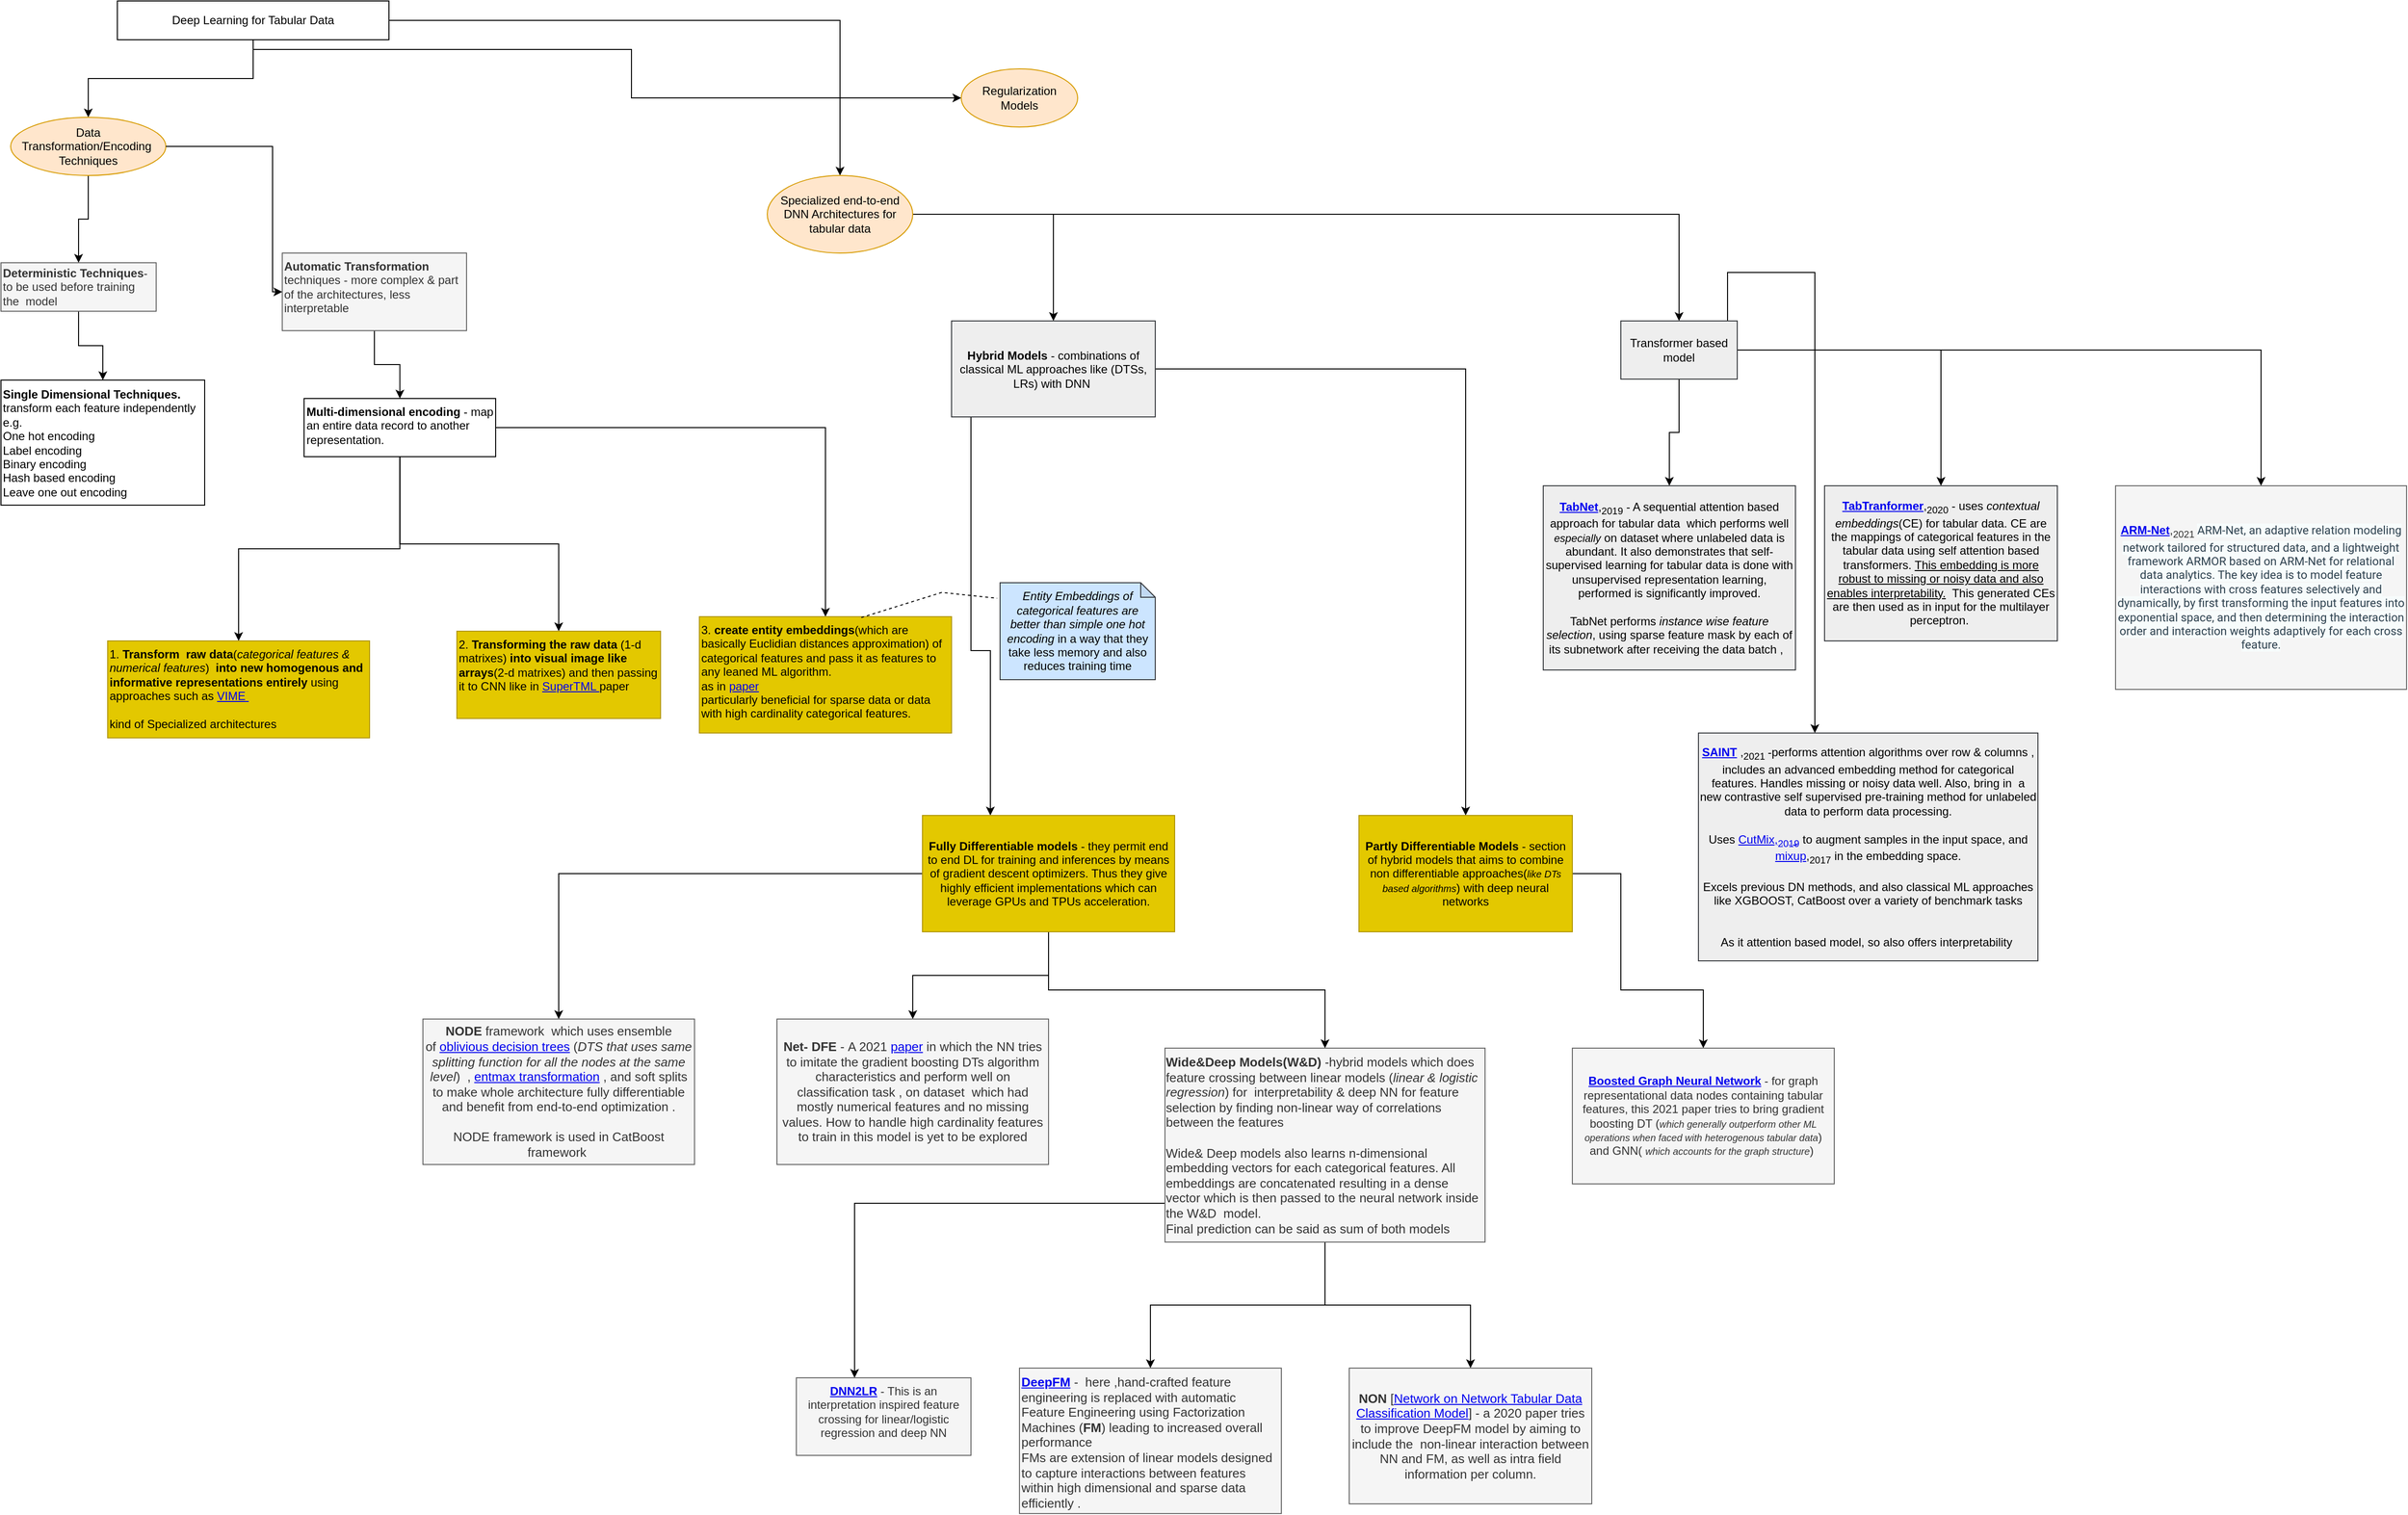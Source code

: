 <mxfile version="17.1.3" type="github">
  <diagram id="-sU3lRYDqtlFAzhdu7HP" name="Page-1">
    <mxGraphModel dx="1144" dy="501" grid="1" gridSize="10" guides="1" tooltips="1" connect="1" arrows="1" fold="1" page="1" pageScale="1" pageWidth="850" pageHeight="1100" math="0" shadow="0">
      <root>
        <mxCell id="0" />
        <mxCell id="1" parent="0" />
        <mxCell id="ol4tRR3ZWzO9gdeLCyDH-3" value="" style="edgeStyle=orthogonalEdgeStyle;rounded=0;orthogonalLoop=1;jettySize=auto;html=1;" edge="1" parent="1" source="ol4tRR3ZWzO9gdeLCyDH-1" target="ol4tRR3ZWzO9gdeLCyDH-2">
          <mxGeometry relative="1" as="geometry" />
        </mxCell>
        <mxCell id="ol4tRR3ZWzO9gdeLCyDH-5" value="" style="edgeStyle=orthogonalEdgeStyle;rounded=0;orthogonalLoop=1;jettySize=auto;html=1;" edge="1" parent="1" source="ol4tRR3ZWzO9gdeLCyDH-1" target="ol4tRR3ZWzO9gdeLCyDH-4">
          <mxGeometry relative="1" as="geometry" />
        </mxCell>
        <mxCell id="ol4tRR3ZWzO9gdeLCyDH-7" value="" style="edgeStyle=orthogonalEdgeStyle;rounded=0;orthogonalLoop=1;jettySize=auto;html=1;" edge="1" parent="1" source="ol4tRR3ZWzO9gdeLCyDH-1" target="ol4tRR3ZWzO9gdeLCyDH-6">
          <mxGeometry relative="1" as="geometry">
            <Array as="points">
              <mxPoint x="270" y="70" />
              <mxPoint x="660" y="70" />
            </Array>
          </mxGeometry>
        </mxCell>
        <mxCell id="ol4tRR3ZWzO9gdeLCyDH-1" value="Deep Learning for Tabular Data" style="rounded=0;whiteSpace=wrap;html=1;" vertex="1" parent="1">
          <mxGeometry x="130" y="20" width="280" height="40" as="geometry" />
        </mxCell>
        <mxCell id="ol4tRR3ZWzO9gdeLCyDH-15" value="" style="edgeStyle=orthogonalEdgeStyle;rounded=0;orthogonalLoop=1;jettySize=auto;html=1;" edge="1" parent="1" source="ol4tRR3ZWzO9gdeLCyDH-2" target="ol4tRR3ZWzO9gdeLCyDH-14">
          <mxGeometry relative="1" as="geometry" />
        </mxCell>
        <mxCell id="ol4tRR3ZWzO9gdeLCyDH-2" value="Data Transformation/Encoding&amp;nbsp; Techniques" style="ellipse;whiteSpace=wrap;html=1;rounded=0;fillColor=#ffe6cc;strokeColor=#d79b00;" vertex="1" parent="1">
          <mxGeometry x="20" y="140" width="160" height="60" as="geometry" />
        </mxCell>
        <mxCell id="ol4tRR3ZWzO9gdeLCyDH-36" value="" style="edgeStyle=orthogonalEdgeStyle;rounded=0;orthogonalLoop=1;jettySize=auto;html=1;" edge="1" parent="1" source="ol4tRR3ZWzO9gdeLCyDH-4" target="ol4tRR3ZWzO9gdeLCyDH-35">
          <mxGeometry relative="1" as="geometry" />
        </mxCell>
        <mxCell id="ol4tRR3ZWzO9gdeLCyDH-38" value="" style="edgeStyle=orthogonalEdgeStyle;rounded=0;orthogonalLoop=1;jettySize=auto;html=1;" edge="1" parent="1" source="ol4tRR3ZWzO9gdeLCyDH-4" target="ol4tRR3ZWzO9gdeLCyDH-37">
          <mxGeometry relative="1" as="geometry" />
        </mxCell>
        <mxCell id="ol4tRR3ZWzO9gdeLCyDH-4" value="Specialized end-to-end DNN Architectures for tabular data" style="ellipse;whiteSpace=wrap;html=1;rounded=0;fillColor=#ffe6cc;strokeColor=#d79b00;" vertex="1" parent="1">
          <mxGeometry x="800" y="200" width="150" height="80" as="geometry" />
        </mxCell>
        <mxCell id="ol4tRR3ZWzO9gdeLCyDH-6" value="Regularization Models" style="ellipse;whiteSpace=wrap;html=1;rounded=0;fillColor=#ffe6cc;strokeColor=#d79b00;" vertex="1" parent="1">
          <mxGeometry x="1000" y="90" width="120" height="60" as="geometry" />
        </mxCell>
        <mxCell id="ol4tRR3ZWzO9gdeLCyDH-18" value="" style="edgeStyle=orthogonalEdgeStyle;rounded=0;orthogonalLoop=1;jettySize=auto;html=1;exitX=1;exitY=0.5;exitDx=0;exitDy=0;" edge="1" parent="1" source="ol4tRR3ZWzO9gdeLCyDH-2" target="ol4tRR3ZWzO9gdeLCyDH-17">
          <mxGeometry relative="1" as="geometry">
            <mxPoint x="330" y="340" as="sourcePoint" />
            <Array as="points">
              <mxPoint x="290" y="170" />
              <mxPoint x="290" y="320" />
            </Array>
          </mxGeometry>
        </mxCell>
        <mxCell id="ol4tRR3ZWzO9gdeLCyDH-24" value="" style="edgeStyle=orthogonalEdgeStyle;rounded=0;orthogonalLoop=1;jettySize=auto;html=1;" edge="1" parent="1" source="ol4tRR3ZWzO9gdeLCyDH-14" target="ol4tRR3ZWzO9gdeLCyDH-23">
          <mxGeometry relative="1" as="geometry" />
        </mxCell>
        <mxCell id="ol4tRR3ZWzO9gdeLCyDH-14" value="&lt;b&gt;Deterministic Techniques&lt;/b&gt;- to be used before training the&amp;nbsp; model" style="whiteSpace=wrap;html=1;fillColor=#f5f5f5;strokeColor=#666666;rounded=0;align=left;fontColor=#333333;" vertex="1" parent="1">
          <mxGeometry x="10" y="290" width="160" height="50" as="geometry" />
        </mxCell>
        <mxCell id="ol4tRR3ZWzO9gdeLCyDH-26" value="" style="edgeStyle=orthogonalEdgeStyle;rounded=0;orthogonalLoop=1;jettySize=auto;html=1;" edge="1" parent="1" source="ol4tRR3ZWzO9gdeLCyDH-17" target="ol4tRR3ZWzO9gdeLCyDH-25">
          <mxGeometry relative="1" as="geometry" />
        </mxCell>
        <mxCell id="ol4tRR3ZWzO9gdeLCyDH-17" value="&lt;b&gt;Automatic Transformation&lt;/b&gt; techniques - more complex &amp;amp; part of the architectures, less interpretable" style="whiteSpace=wrap;html=1;fillColor=#f5f5f5;strokeColor=#666666;rounded=0;align=left;verticalAlign=top;fontColor=#333333;" vertex="1" parent="1">
          <mxGeometry x="300" y="280" width="190" height="80" as="geometry" />
        </mxCell>
        <mxCell id="ol4tRR3ZWzO9gdeLCyDH-23" value="&lt;b&gt;Single Dimensional Techniques.&lt;/b&gt;&lt;br&gt;transform each feature independently&amp;nbsp;&lt;br&gt;e.g.&lt;br&gt;One hot encoding&lt;br&gt;Label encoding&lt;br&gt;Binary encoding&lt;br&gt;Hash based encoding&lt;br&gt;Leave one out encoding" style="rounded=0;whiteSpace=wrap;html=1;align=left;" vertex="1" parent="1">
          <mxGeometry x="10" y="411" width="210" height="129" as="geometry" />
        </mxCell>
        <mxCell id="ol4tRR3ZWzO9gdeLCyDH-28" value="" style="edgeStyle=orthogonalEdgeStyle;rounded=0;orthogonalLoop=1;jettySize=auto;html=1;" edge="1" parent="1" source="ol4tRR3ZWzO9gdeLCyDH-25" target="ol4tRR3ZWzO9gdeLCyDH-27">
          <mxGeometry relative="1" as="geometry" />
        </mxCell>
        <mxCell id="ol4tRR3ZWzO9gdeLCyDH-30" value="" style="edgeStyle=orthogonalEdgeStyle;rounded=0;orthogonalLoop=1;jettySize=auto;html=1;" edge="1" parent="1" source="ol4tRR3ZWzO9gdeLCyDH-25" target="ol4tRR3ZWzO9gdeLCyDH-29">
          <mxGeometry relative="1" as="geometry" />
        </mxCell>
        <mxCell id="ol4tRR3ZWzO9gdeLCyDH-32" value="" style="edgeStyle=orthogonalEdgeStyle;rounded=0;orthogonalLoop=1;jettySize=auto;html=1;" edge="1" parent="1" source="ol4tRR3ZWzO9gdeLCyDH-25" target="ol4tRR3ZWzO9gdeLCyDH-31">
          <mxGeometry relative="1" as="geometry" />
        </mxCell>
        <mxCell id="ol4tRR3ZWzO9gdeLCyDH-25" value="&lt;b&gt;Multi-dimensional encoding &lt;/b&gt;- map an entire data record to another representation." style="whiteSpace=wrap;html=1;align=left;verticalAlign=top;rounded=0;" vertex="1" parent="1">
          <mxGeometry x="322.5" y="430" width="197.5" height="60" as="geometry" />
        </mxCell>
        <mxCell id="ol4tRR3ZWzO9gdeLCyDH-27" value="1. &lt;b&gt;Transform&amp;nbsp; raw data&lt;/b&gt;(&lt;i&gt;categorical features &amp;amp; numerical features&lt;/i&gt;)&amp;nbsp; &lt;b&gt;into new homogenous and informative representations entirely &lt;/b&gt;using approaches such as &lt;a href=&quot;https://www.semanticscholar.org/paper/1be6ddac2e262ff915c9fc2eacbf615082240219&quot;&gt;VIME&lt;b&gt;&amp;nbsp;&lt;/b&gt;&lt;/a&gt;&lt;br&gt;&lt;br&gt;kind of Specialized architectures" style="whiteSpace=wrap;html=1;align=left;verticalAlign=top;fillColor=#e3c800;strokeColor=#B09500;fontColor=#000000;rounded=0;" vertex="1" parent="1">
          <mxGeometry x="120" y="680" width="270" height="100" as="geometry" />
        </mxCell>
        <mxCell id="ol4tRR3ZWzO9gdeLCyDH-29" value="2. &lt;b&gt;Transforming the raw data&lt;/b&gt; (1-d matrixes) &lt;b&gt;into visual image like arrays&lt;/b&gt;(2-d matrixes) and then passing it to CNN like in &lt;a href=&quot;https://www.semanticscholar.org/paper/504fd8a5eec03ec865f43cae9886004ac7b96d67&quot;&gt;SuperTML &lt;/a&gt;paper" style="whiteSpace=wrap;html=1;align=left;verticalAlign=top;fillColor=#e3c800;strokeColor=#B09500;fontColor=#000000;rounded=0;" vertex="1" parent="1">
          <mxGeometry x="480" y="670" width="210" height="90" as="geometry" />
        </mxCell>
        <mxCell id="ol4tRR3ZWzO9gdeLCyDH-31" value="3. &lt;b&gt;create entity embeddings&lt;/b&gt;(which are basically Euclidian distances approximation) of categorical features and pass it as features to any leaned ML algorithm.&amp;nbsp;&lt;br&gt;as in &lt;a href=&quot;https://www.semanticscholar.org/paper/f9408afe434ab6ea5e852d92d5454063815a8685&quot;&gt;paper&lt;/a&gt;&lt;br&gt;particularly beneficial for sparse data or data with high cardinality categorical features." style="whiteSpace=wrap;html=1;align=left;verticalAlign=top;fillColor=#e3c800;strokeColor=#B09500;fontColor=#000000;rounded=0;" vertex="1" parent="1">
          <mxGeometry x="730" y="655" width="260" height="120" as="geometry" />
        </mxCell>
        <mxCell id="ol4tRR3ZWzO9gdeLCyDH-33" value="&lt;i&gt;Entity Embeddings of categorical features are better than simple one hot encoding&lt;/i&gt; in a way that they take less memory and also reduces training time" style="shape=note;whiteSpace=wrap;html=1;backgroundOutline=1;darkOpacity=0.05;size=15;fillColor=#cce5ff;strokeColor=#36393d;" vertex="1" parent="1">
          <mxGeometry x="1040" y="620" width="160" height="100" as="geometry" />
        </mxCell>
        <mxCell id="ol4tRR3ZWzO9gdeLCyDH-34" value="" style="endArrow=none;dashed=1;html=1;rounded=0;entryX=-0.019;entryY=0.16;entryDx=0;entryDy=0;entryPerimeter=0;exitX=0.642;exitY=0.008;exitDx=0;exitDy=0;exitPerimeter=0;" edge="1" parent="1" source="ol4tRR3ZWzO9gdeLCyDH-31" target="ol4tRR3ZWzO9gdeLCyDH-33">
          <mxGeometry width="50" height="50" relative="1" as="geometry">
            <mxPoint x="900" y="650" as="sourcePoint" />
            <mxPoint x="950" y="600" as="targetPoint" />
            <Array as="points">
              <mxPoint x="980" y="630" />
            </Array>
          </mxGeometry>
        </mxCell>
        <mxCell id="ol4tRR3ZWzO9gdeLCyDH-40" value="" style="edgeStyle=orthogonalEdgeStyle;rounded=0;orthogonalLoop=1;jettySize=auto;html=1;" edge="1" parent="1" source="ol4tRR3ZWzO9gdeLCyDH-35" target="ol4tRR3ZWzO9gdeLCyDH-39">
          <mxGeometry relative="1" as="geometry">
            <Array as="points">
              <mxPoint x="1010" y="690" />
              <mxPoint x="1030" y="690" />
            </Array>
          </mxGeometry>
        </mxCell>
        <mxCell id="ol4tRR3ZWzO9gdeLCyDH-42" value="" style="edgeStyle=orthogonalEdgeStyle;rounded=0;orthogonalLoop=1;jettySize=auto;html=1;" edge="1" parent="1" source="ol4tRR3ZWzO9gdeLCyDH-35" target="ol4tRR3ZWzO9gdeLCyDH-41">
          <mxGeometry relative="1" as="geometry" />
        </mxCell>
        <mxCell id="ol4tRR3ZWzO9gdeLCyDH-35" value="&lt;b&gt;Hybrid Models &lt;/b&gt;- combinations of classical ML approaches like (DTSs, LRs) with DNN&amp;nbsp;" style="whiteSpace=wrap;html=1;fillColor=#eeeeee;strokeColor=#36393d;rounded=0;" vertex="1" parent="1">
          <mxGeometry x="990" y="350" width="210" height="99" as="geometry" />
        </mxCell>
        <mxCell id="ol4tRR3ZWzO9gdeLCyDH-59" value="" style="edgeStyle=orthogonalEdgeStyle;rounded=0;orthogonalLoop=1;jettySize=auto;html=1;fontSize=10;" edge="1" parent="1" source="ol4tRR3ZWzO9gdeLCyDH-37" target="ol4tRR3ZWzO9gdeLCyDH-58">
          <mxGeometry relative="1" as="geometry" />
        </mxCell>
        <mxCell id="ol4tRR3ZWzO9gdeLCyDH-61" value="" style="edgeStyle=orthogonalEdgeStyle;rounded=0;orthogonalLoop=1;jettySize=auto;html=1;fontSize=11;" edge="1" parent="1" source="ol4tRR3ZWzO9gdeLCyDH-37" target="ol4tRR3ZWzO9gdeLCyDH-60">
          <mxGeometry relative="1" as="geometry" />
        </mxCell>
        <mxCell id="ol4tRR3ZWzO9gdeLCyDH-63" value="" style="edgeStyle=orthogonalEdgeStyle;rounded=0;orthogonalLoop=1;jettySize=auto;html=1;fontSize=11;" edge="1" parent="1" source="ol4tRR3ZWzO9gdeLCyDH-37" target="ol4tRR3ZWzO9gdeLCyDH-62">
          <mxGeometry relative="1" as="geometry" />
        </mxCell>
        <mxCell id="ol4tRR3ZWzO9gdeLCyDH-65" value="" style="edgeStyle=orthogonalEdgeStyle;rounded=0;orthogonalLoop=1;jettySize=auto;html=1;fontSize=12;" edge="1" parent="1" source="ol4tRR3ZWzO9gdeLCyDH-37" target="ol4tRR3ZWzO9gdeLCyDH-64">
          <mxGeometry relative="1" as="geometry">
            <Array as="points">
              <mxPoint x="1790" y="300" />
              <mxPoint x="1880" y="300" />
            </Array>
          </mxGeometry>
        </mxCell>
        <mxCell id="ol4tRR3ZWzO9gdeLCyDH-37" value="Transformer based model" style="whiteSpace=wrap;html=1;fillColor=#eeeeee;strokeColor=#36393d;rounded=0;" vertex="1" parent="1">
          <mxGeometry x="1680" y="350" width="120" height="60" as="geometry" />
        </mxCell>
        <mxCell id="ol4tRR3ZWzO9gdeLCyDH-44" value="" style="edgeStyle=orthogonalEdgeStyle;rounded=0;orthogonalLoop=1;jettySize=auto;html=1;" edge="1" parent="1" source="ol4tRR3ZWzO9gdeLCyDH-39" target="ol4tRR3ZWzO9gdeLCyDH-43">
          <mxGeometry relative="1" as="geometry" />
        </mxCell>
        <mxCell id="ol4tRR3ZWzO9gdeLCyDH-46" value="" style="edgeStyle=orthogonalEdgeStyle;rounded=0;orthogonalLoop=1;jettySize=auto;html=1;" edge="1" parent="1" source="ol4tRR3ZWzO9gdeLCyDH-39" target="ol4tRR3ZWzO9gdeLCyDH-45">
          <mxGeometry relative="1" as="geometry" />
        </mxCell>
        <mxCell id="ol4tRR3ZWzO9gdeLCyDH-48" value="" style="edgeStyle=orthogonalEdgeStyle;rounded=0;orthogonalLoop=1;jettySize=auto;html=1;" edge="1" parent="1" source="ol4tRR3ZWzO9gdeLCyDH-39" target="ol4tRR3ZWzO9gdeLCyDH-47">
          <mxGeometry relative="1" as="geometry" />
        </mxCell>
        <mxCell id="ol4tRR3ZWzO9gdeLCyDH-39" value="&lt;b&gt;Fully Differentiable models&lt;/b&gt; - they permit end to end DL for training and inferences by means of gradient descent optimizers. Thus they give highly efficient implementations which can leverage GPUs and TPUs acceleration." style="whiteSpace=wrap;html=1;fillColor=#e3c800;strokeColor=#B09500;rounded=0;fontColor=#000000;" vertex="1" parent="1">
          <mxGeometry x="960" y="860" width="260" height="120" as="geometry" />
        </mxCell>
        <mxCell id="ol4tRR3ZWzO9gdeLCyDH-57" value="" style="edgeStyle=orthogonalEdgeStyle;rounded=0;orthogonalLoop=1;jettySize=auto;html=1;fontSize=10;" edge="1" parent="1" source="ol4tRR3ZWzO9gdeLCyDH-41" target="ol4tRR3ZWzO9gdeLCyDH-56">
          <mxGeometry relative="1" as="geometry">
            <Array as="points">
              <mxPoint x="1680" y="920" />
              <mxPoint x="1680" y="1040" />
              <mxPoint x="1765" y="1040" />
            </Array>
          </mxGeometry>
        </mxCell>
        <mxCell id="ol4tRR3ZWzO9gdeLCyDH-41" value="&lt;b&gt;Partly Differentiable Models&lt;/b&gt; - section of hybrid models that aims to combine non differentiable approaches(&lt;i&gt;&lt;font style=&quot;font-size: 10px&quot;&gt;like DTs based algorithms&lt;/font&gt;&lt;/i&gt;) with deep neural networks" style="whiteSpace=wrap;html=1;fillColor=#e3c800;strokeColor=#B09500;rounded=0;fontColor=#000000;" vertex="1" parent="1">
          <mxGeometry x="1410" y="860" width="220" height="120" as="geometry" />
        </mxCell>
        <mxCell id="ol4tRR3ZWzO9gdeLCyDH-43" value="&lt;b style=&quot;font-size: 13px;&quot;&gt;NODE &lt;/b&gt;framework&amp;nbsp; which uses ensemble of&amp;nbsp;&lt;a href=&quot;https://www.semanticscholar.org/paper/f123360fe7c9d721524367c51cbbc3205f8166d2&quot; style=&quot;font-size: 13px;&quot;&gt;oblivious decision trees&lt;/a&gt;&amp;nbsp;(&lt;i style=&quot;font-size: 13px;&quot;&gt;DTS that uses same splitting function for all the nodes at the same level&lt;/i&gt;)&amp;nbsp; , &lt;a href=&quot;https://www.semanticscholar.org/paper/3cee801d10f410f0feb1a2390776a01ba2765001&quot; style=&quot;font-size: 13px;&quot;&gt;entmax transformation&lt;/a&gt; , and soft splits to make whole architecture fully differentiable and benefit from end-to-end optimization .&lt;br style=&quot;font-size: 13px;&quot;&gt;&lt;br style=&quot;font-size: 13px;&quot;&gt;NODE framework is used in CatBoost framework&amp;nbsp;" style="whiteSpace=wrap;html=1;rounded=0;fillColor=#f5f5f5;fontColor=#333333;strokeColor=#666666;fontSize=13;" vertex="1" parent="1">
          <mxGeometry x="445" y="1070" width="280" height="150" as="geometry" />
        </mxCell>
        <mxCell id="ol4tRR3ZWzO9gdeLCyDH-45" value="&lt;b style=&quot;font-size: 13px;&quot;&gt;Net- DFE &lt;/b&gt;-&amp;nbsp;A 2021 &lt;a href=&quot;https://www.semanticscholar.org/paper/af5151a0b22be3cb9a107c6af563b3603156246b&quot; style=&quot;font-size: 13px;&quot;&gt;paper&lt;/a&gt;&amp;nbsp;in which the NN tries to imitate the gradient boosting DTs algorithm characteristics and perform well on classification task , on dataset&amp;nbsp; which had mostly numerical features and no missing values. How to handle high cardinality features to train in this model is yet to be explored" style="whiteSpace=wrap;html=1;fillColor=#f5f5f5;strokeColor=#666666;fontColor=#333333;rounded=0;fontSize=13;" vertex="1" parent="1">
          <mxGeometry x="810" y="1070" width="280" height="150" as="geometry" />
        </mxCell>
        <mxCell id="ol4tRR3ZWzO9gdeLCyDH-50" value="" style="edgeStyle=orthogonalEdgeStyle;rounded=0;orthogonalLoop=1;jettySize=auto;html=1;" edge="1" parent="1" source="ol4tRR3ZWzO9gdeLCyDH-47" target="ol4tRR3ZWzO9gdeLCyDH-49">
          <mxGeometry relative="1" as="geometry">
            <Array as="points">
              <mxPoint x="1240" y="1260" />
              <mxPoint x="890" y="1260" />
            </Array>
          </mxGeometry>
        </mxCell>
        <mxCell id="ol4tRR3ZWzO9gdeLCyDH-53" value="" style="edgeStyle=orthogonalEdgeStyle;rounded=0;orthogonalLoop=1;jettySize=auto;html=1;fontSize=13;" edge="1" parent="1" source="ol4tRR3ZWzO9gdeLCyDH-47" target="ol4tRR3ZWzO9gdeLCyDH-52">
          <mxGeometry relative="1" as="geometry" />
        </mxCell>
        <mxCell id="ol4tRR3ZWzO9gdeLCyDH-55" value="" style="edgeStyle=orthogonalEdgeStyle;rounded=0;orthogonalLoop=1;jettySize=auto;html=1;fontSize=13;" edge="1" parent="1" source="ol4tRR3ZWzO9gdeLCyDH-47" target="ol4tRR3ZWzO9gdeLCyDH-54">
          <mxGeometry relative="1" as="geometry" />
        </mxCell>
        <mxCell id="ol4tRR3ZWzO9gdeLCyDH-47" value="&lt;div style=&quot;text-align: left&quot;&gt;&lt;b&gt;Wide&amp;amp;Deep Models(W&amp;amp;D)&lt;/b&gt;&lt;span&gt; -hybrid models which does feature crossing between linear models (&lt;/span&gt;&lt;i&gt;linear &amp;amp; logistic regression&lt;/i&gt;&lt;span&gt;) for&amp;nbsp; interpretability &amp;amp; deep NN for feature selection by finding non-linear way of correlations between the features&lt;/span&gt;&lt;/div&gt;&lt;div style=&quot;text-align: left&quot;&gt;&lt;br&gt;&lt;/div&gt;&lt;div style=&quot;text-align: left&quot;&gt;&lt;span&gt;Wide&amp;amp; Deep models also learns n-dimensional embedding vectors for each categorical features. All embeddings are concatenated resulting in a dense vector which is then passed to the neural network inside the W&amp;amp;D&amp;nbsp; model.&lt;/span&gt;&lt;/div&gt;&lt;div style=&quot;text-align: left&quot;&gt;&lt;span&gt;Final prediction can be said as sum of both models&lt;/span&gt;&lt;/div&gt;" style="whiteSpace=wrap;html=1;fillColor=#f5f5f5;strokeColor=#666666;fontColor=#333333;rounded=0;verticalAlign=top;fontSize=13;" vertex="1" parent="1">
          <mxGeometry x="1210" y="1100" width="330" height="200" as="geometry" />
        </mxCell>
        <mxCell id="ol4tRR3ZWzO9gdeLCyDH-49" value="&lt;b&gt;&lt;a href=&quot;https://www.semanticscholar.org/paper/4187c6acfdf5161bfdbc209a512582de8e24f256&quot;&gt;DNN2LR&lt;/a&gt;&lt;/b&gt; - This is an interpretation inspired feature crossing for linear/logistic regression and deep NN" style="rounded=0;whiteSpace=wrap;html=1;verticalAlign=top;fillColor=#f5f5f5;strokeColor=#666666;fontColor=#333333;" vertex="1" parent="1">
          <mxGeometry x="830" y="1440" width="180" height="80" as="geometry" />
        </mxCell>
        <mxCell id="ol4tRR3ZWzO9gdeLCyDH-52" value="&lt;b&gt;&lt;a href=&quot;https://www.semanticscholar.org/paper/1d122a074c936fcfd95faf44608e377a9d1799c8&quot;&gt;DeepFM&lt;/a&gt; &lt;/b&gt;-&amp;nbsp; here ,hand-crafted feature engineering is replaced with automatic Feature Engineering using Factorization Machines (&lt;b&gt;FM&lt;/b&gt;) leading to increased overall performance&lt;br&gt;FMs are extension of linear models designed to capture interactions between features within high dimensional and sparse data efficiently .&amp;nbsp;&amp;nbsp;" style="whiteSpace=wrap;html=1;fontSize=13;verticalAlign=top;fillColor=#f5f5f5;strokeColor=#666666;fontColor=#333333;rounded=0;align=left;" vertex="1" parent="1">
          <mxGeometry x="1060" y="1430" width="270" height="150" as="geometry" />
        </mxCell>
        <mxCell id="ol4tRR3ZWzO9gdeLCyDH-54" value="&lt;b&gt;NON&lt;/b&gt;&amp;nbsp;[&lt;a href=&quot;https://deepai.org/publication/network-on-network-for-tabular-data-classification-in-real-world-applications&quot;&gt;Network on Network Tabular Data Classification Model&lt;/a&gt;] - a 2020 paper tries to improve DeepFM model by aiming to include the&amp;nbsp;&amp;nbsp;non-linear interaction between NN and FM, as well as intra field information per column." style="whiteSpace=wrap;html=1;fontSize=13;verticalAlign=middle;fillColor=#f5f5f5;strokeColor=#666666;fontColor=#333333;rounded=0;" vertex="1" parent="1">
          <mxGeometry x="1400" y="1430" width="250" height="140" as="geometry" />
        </mxCell>
        <mxCell id="ol4tRR3ZWzO9gdeLCyDH-56" value="&lt;b&gt;&lt;a href=&quot;https://www.semanticscholar.org/paper/07d38f062da2f13e3ff532d630aacc3e8dcaccca&quot;&gt;Boosted Graph Neural Network&lt;/a&gt;&lt;/b&gt; - for graph representational data nodes containing tabular features, this 2021 paper tries to bring gradient boosting DT (&lt;font style=&quot;font-size: 10px&quot;&gt;&lt;i&gt;which generally outperform other ML operations when faced with heterogenous tabular data&lt;/i&gt;&lt;/font&gt;) and GNN( &lt;font style=&quot;font-size: 10px&quot;&gt;&lt;i&gt;which accounts for the graph structure&lt;/i&gt;&lt;/font&gt;)&amp;nbsp;" style="whiteSpace=wrap;html=1;fillColor=#f5f5f5;strokeColor=#666666;fontColor=#333333;rounded=0;" vertex="1" parent="1">
          <mxGeometry x="1630" y="1100" width="270" height="140" as="geometry" />
        </mxCell>
        <mxCell id="ol4tRR3ZWzO9gdeLCyDH-58" value="&lt;a href=&quot;https://www.semanticscholar.org/paper/efbd8e7a45cac8f025ba8a4de95b492d8d392c95&quot;&gt;&lt;b&gt;TabNet&lt;/b&gt;&lt;/a&gt;,&lt;sub&gt;2019&lt;/sub&gt;&amp;nbsp;- A sequential attention based approach for tabular data&amp;nbsp; which performs well &lt;i&gt;&lt;font style=&quot;font-size: 11px&quot;&gt;especially&lt;/font&gt;&lt;/i&gt; on dataset where unlabeled data is abundant. It also demonstrates that self-supervised learning for tabular data is done with unsupervised representation learning, performed is significantly improved.&lt;br&gt;&lt;br&gt;TabNet performs &lt;i&gt;instance wise feature selection&lt;/i&gt;, using sparse feature mask by each of its subnetwork after receiving the data batch ,&amp;nbsp;&amp;nbsp;" style="whiteSpace=wrap;html=1;fillColor=#eeeeee;strokeColor=#36393d;rounded=0;" vertex="1" parent="1">
          <mxGeometry x="1600" y="520" width="260" height="190" as="geometry" />
        </mxCell>
        <mxCell id="ol4tRR3ZWzO9gdeLCyDH-60" value="&lt;a href=&quot;https://www.semanticscholar.org/paper/a2ec47b9bcc95d2456a8a42199233e5d9129ef18&quot;&gt;&lt;b&gt;TabTranformer&lt;/b&gt;&lt;/a&gt;,&lt;sub&gt;2020&lt;/sub&gt; - uses &lt;i&gt;contextual embeddings&lt;/i&gt;(CE) for tabular data. CE are the mappings of categorical features in the tabular data using self attention based transformers. &lt;u&gt;This embedding is more robust to missing or noisy data and also enables interpretability.&lt;/u&gt;&amp;nbsp; This generated CEs are then used as in input for the multilayer perceptron.&amp;nbsp;" style="whiteSpace=wrap;html=1;fillColor=#eeeeee;strokeColor=#36393d;rounded=0;" vertex="1" parent="1">
          <mxGeometry x="1890" y="520" width="240" height="160" as="geometry" />
        </mxCell>
        <mxCell id="ol4tRR3ZWzO9gdeLCyDH-62" value="&lt;b&gt;&lt;a href=&quot;https://www.semanticscholar.org/paper/3078ef4727c87fe6393517c3a9153bd3d7bf32d5&quot;&gt;ARM-Net&lt;/a&gt;&lt;/b&gt;,&lt;sub&gt;2021&amp;nbsp;&lt;/sub&gt;&lt;font color=&quot;#2e414f&quot; face=&quot;roboto, helvetica neue, arial, sans-serif&quot; size=&quot;1&quot;&gt;&lt;span style=&quot;font-size: 12px ; line-height: 1 ; background-color: rgb(247 , 252 , 252)&quot;&gt;ARM-Net, an adaptive relation modeling network tailored for structured data, and a lightweight framework ARMOR based on ARM-Net for relational data analytics. The key idea is to model feature interactions with cross features selectively and dynamically, by first transforming the input features into exponential space, and then determining the interaction order and interaction weights adaptively for each cross feature.&lt;/span&gt;&lt;/font&gt;" style="whiteSpace=wrap;html=1;fillColor=#f5f5f5;strokeColor=#666666;rounded=0;fontColor=#333333;" vertex="1" parent="1">
          <mxGeometry x="2190" y="520" width="300" height="210" as="geometry" />
        </mxCell>
        <mxCell id="ol4tRR3ZWzO9gdeLCyDH-64" value="&lt;a href=&quot;https://www.semanticscholar.org/paper/5fa2103e36b3e76e49edb8433a1206a6b25e3ead&quot;&gt;&lt;b&gt;SAINT&lt;/b&gt;&lt;/a&gt;&amp;nbsp;,&lt;sub&gt;2021 &lt;/sub&gt;-performs attention algorithms over row &amp;amp; columns , includes an advanced embedding method for categorical features. Handles missing or noisy data well. Also, bring in&amp;nbsp; a new contrastive self supervised pre-training method for unlabeled data to perform data processing.&lt;br&gt;&lt;br&gt;Uses &lt;a href=&quot;https://www.semanticscholar.org/paper/ed17929e66da7f8fbc3666bf5eb613d302ddde0c&quot;&gt;CutMix,&lt;sub&gt;2019&lt;/sub&gt;&lt;/a&gt;&amp;nbsp;to augment samples in the input space, and &lt;a href=&quot;https://www.semanticscholar.org/paper/4feef0fd284feb1233399b400eb897f59ec92755&quot;&gt;mixup&lt;/a&gt;,&lt;sub&gt;2017&lt;/sub&gt; in the embedding space.&lt;br&gt;&lt;br&gt;Excels previous DN methods, and also classical ML approaches like XGBOOST, CatBoost over a variety of benchmark tasks&lt;br&gt;&lt;br&gt;&lt;br&gt;As it attention based model, so also offers interpretability&amp;nbsp;" style="whiteSpace=wrap;html=1;fillColor=#eeeeee;strokeColor=#36393d;rounded=0;" vertex="1" parent="1">
          <mxGeometry x="1760" y="775" width="350" height="235" as="geometry" />
        </mxCell>
      </root>
    </mxGraphModel>
  </diagram>
</mxfile>
